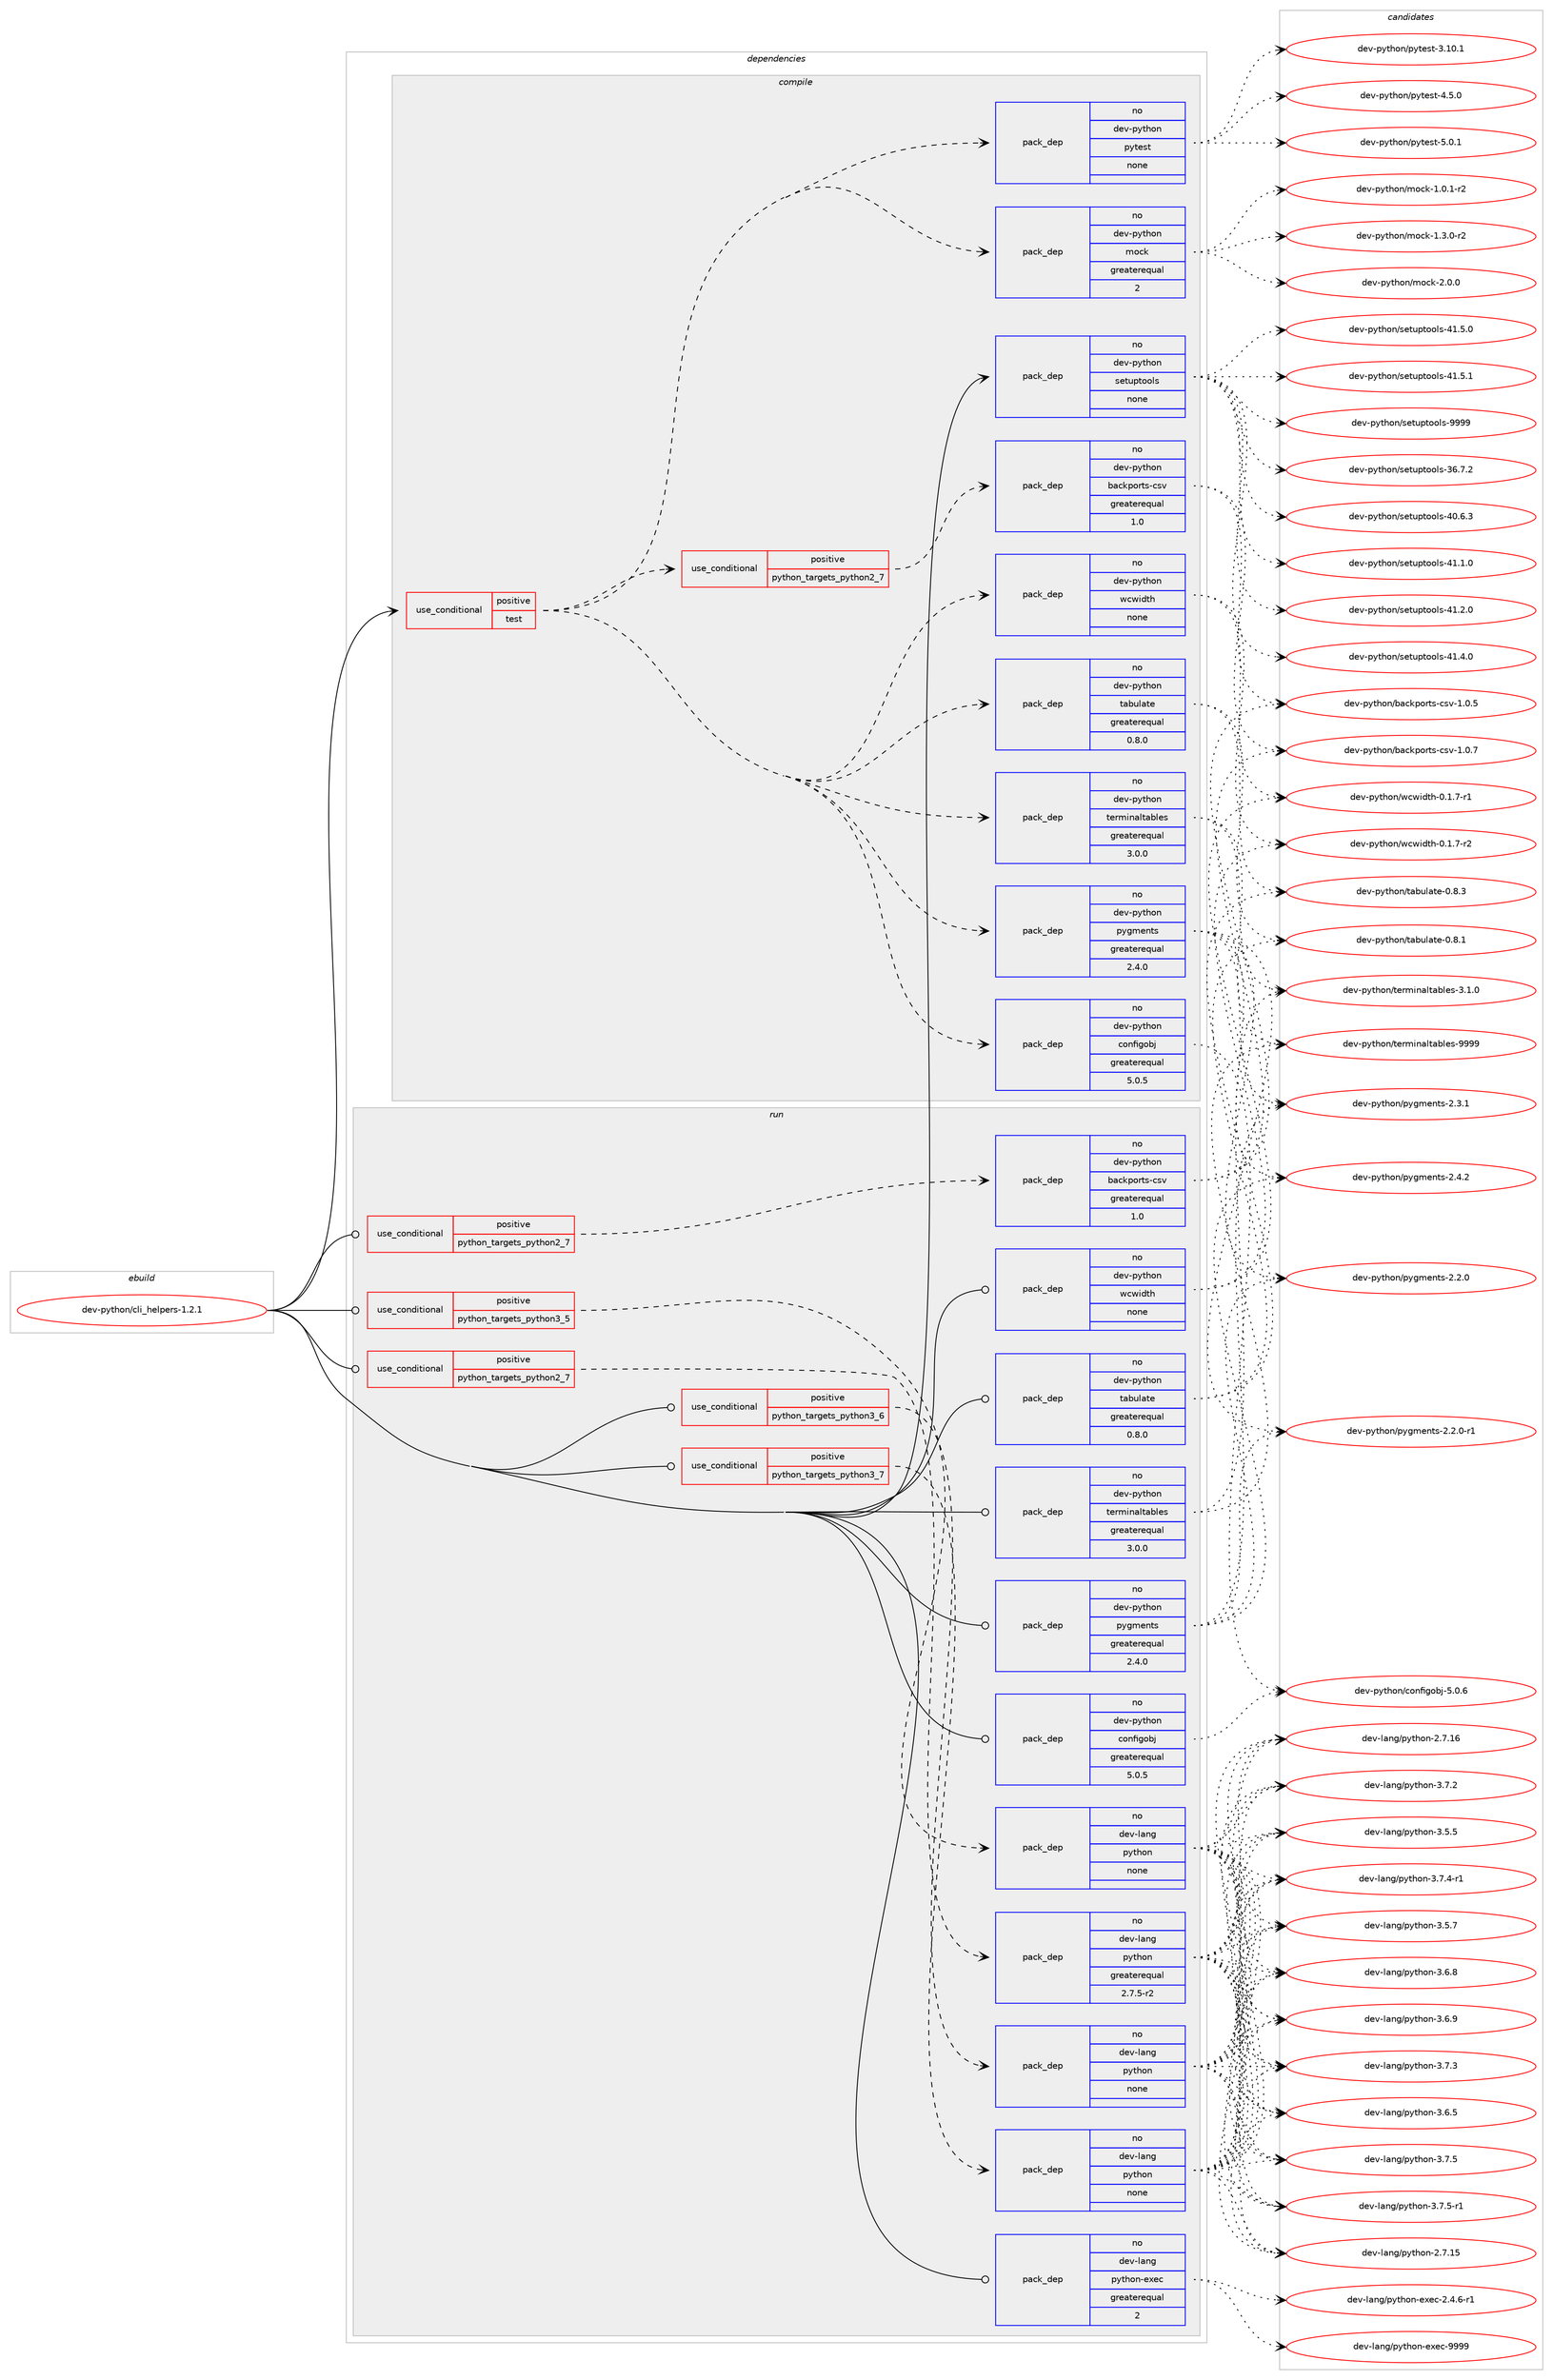 digraph prolog {

# *************
# Graph options
# *************

newrank=true;
concentrate=true;
compound=true;
graph [rankdir=LR,fontname=Helvetica,fontsize=10,ranksep=1.5];#, ranksep=2.5, nodesep=0.2];
edge  [arrowhead=vee];
node  [fontname=Helvetica,fontsize=10];

# **********
# The ebuild
# **********

subgraph cluster_leftcol {
color=gray;
rank=same;
label=<<i>ebuild</i>>;
id [label="dev-python/cli_helpers-1.2.1", color=red, width=4, href="../dev-python/cli_helpers-1.2.1.svg"];
}

# ****************
# The dependencies
# ****************

subgraph cluster_midcol {
color=gray;
label=<<i>dependencies</i>>;
subgraph cluster_compile {
fillcolor="#eeeeee";
style=filled;
label=<<i>compile</i>>;
subgraph cond137543 {
dependency598971 [label=<<TABLE BORDER="0" CELLBORDER="1" CELLSPACING="0" CELLPADDING="4"><TR><TD ROWSPAN="3" CELLPADDING="10">use_conditional</TD></TR><TR><TD>positive</TD></TR><TR><TD>test</TD></TR></TABLE>>, shape=none, color=red];
subgraph cond137544 {
dependency598972 [label=<<TABLE BORDER="0" CELLBORDER="1" CELLSPACING="0" CELLPADDING="4"><TR><TD ROWSPAN="3" CELLPADDING="10">use_conditional</TD></TR><TR><TD>positive</TD></TR><TR><TD>python_targets_python2_7</TD></TR></TABLE>>, shape=none, color=red];
subgraph pack449649 {
dependency598973 [label=<<TABLE BORDER="0" CELLBORDER="1" CELLSPACING="0" CELLPADDING="4" WIDTH="220"><TR><TD ROWSPAN="6" CELLPADDING="30">pack_dep</TD></TR><TR><TD WIDTH="110">no</TD></TR><TR><TD>dev-python</TD></TR><TR><TD>backports-csv</TD></TR><TR><TD>greaterequal</TD></TR><TR><TD>1.0</TD></TR></TABLE>>, shape=none, color=blue];
}
dependency598972:e -> dependency598973:w [weight=20,style="dashed",arrowhead="vee"];
}
dependency598971:e -> dependency598972:w [weight=20,style="dashed",arrowhead="vee"];
subgraph pack449650 {
dependency598974 [label=<<TABLE BORDER="0" CELLBORDER="1" CELLSPACING="0" CELLPADDING="4" WIDTH="220"><TR><TD ROWSPAN="6" CELLPADDING="30">pack_dep</TD></TR><TR><TD WIDTH="110">no</TD></TR><TR><TD>dev-python</TD></TR><TR><TD>configobj</TD></TR><TR><TD>greaterequal</TD></TR><TR><TD>5.0.5</TD></TR></TABLE>>, shape=none, color=blue];
}
dependency598971:e -> dependency598974:w [weight=20,style="dashed",arrowhead="vee"];
subgraph pack449651 {
dependency598975 [label=<<TABLE BORDER="0" CELLBORDER="1" CELLSPACING="0" CELLPADDING="4" WIDTH="220"><TR><TD ROWSPAN="6" CELLPADDING="30">pack_dep</TD></TR><TR><TD WIDTH="110">no</TD></TR><TR><TD>dev-python</TD></TR><TR><TD>pygments</TD></TR><TR><TD>greaterequal</TD></TR><TR><TD>2.4.0</TD></TR></TABLE>>, shape=none, color=blue];
}
dependency598971:e -> dependency598975:w [weight=20,style="dashed",arrowhead="vee"];
subgraph pack449652 {
dependency598976 [label=<<TABLE BORDER="0" CELLBORDER="1" CELLSPACING="0" CELLPADDING="4" WIDTH="220"><TR><TD ROWSPAN="6" CELLPADDING="30">pack_dep</TD></TR><TR><TD WIDTH="110">no</TD></TR><TR><TD>dev-python</TD></TR><TR><TD>tabulate</TD></TR><TR><TD>greaterequal</TD></TR><TR><TD>0.8.0</TD></TR></TABLE>>, shape=none, color=blue];
}
dependency598971:e -> dependency598976:w [weight=20,style="dashed",arrowhead="vee"];
subgraph pack449653 {
dependency598977 [label=<<TABLE BORDER="0" CELLBORDER="1" CELLSPACING="0" CELLPADDING="4" WIDTH="220"><TR><TD ROWSPAN="6" CELLPADDING="30">pack_dep</TD></TR><TR><TD WIDTH="110">no</TD></TR><TR><TD>dev-python</TD></TR><TR><TD>terminaltables</TD></TR><TR><TD>greaterequal</TD></TR><TR><TD>3.0.0</TD></TR></TABLE>>, shape=none, color=blue];
}
dependency598971:e -> dependency598977:w [weight=20,style="dashed",arrowhead="vee"];
subgraph pack449654 {
dependency598978 [label=<<TABLE BORDER="0" CELLBORDER="1" CELLSPACING="0" CELLPADDING="4" WIDTH="220"><TR><TD ROWSPAN="6" CELLPADDING="30">pack_dep</TD></TR><TR><TD WIDTH="110">no</TD></TR><TR><TD>dev-python</TD></TR><TR><TD>wcwidth</TD></TR><TR><TD>none</TD></TR><TR><TD></TD></TR></TABLE>>, shape=none, color=blue];
}
dependency598971:e -> dependency598978:w [weight=20,style="dashed",arrowhead="vee"];
subgraph pack449655 {
dependency598979 [label=<<TABLE BORDER="0" CELLBORDER="1" CELLSPACING="0" CELLPADDING="4" WIDTH="220"><TR><TD ROWSPAN="6" CELLPADDING="30">pack_dep</TD></TR><TR><TD WIDTH="110">no</TD></TR><TR><TD>dev-python</TD></TR><TR><TD>mock</TD></TR><TR><TD>greaterequal</TD></TR><TR><TD>2</TD></TR></TABLE>>, shape=none, color=blue];
}
dependency598971:e -> dependency598979:w [weight=20,style="dashed",arrowhead="vee"];
subgraph pack449656 {
dependency598980 [label=<<TABLE BORDER="0" CELLBORDER="1" CELLSPACING="0" CELLPADDING="4" WIDTH="220"><TR><TD ROWSPAN="6" CELLPADDING="30">pack_dep</TD></TR><TR><TD WIDTH="110">no</TD></TR><TR><TD>dev-python</TD></TR><TR><TD>pytest</TD></TR><TR><TD>none</TD></TR><TR><TD></TD></TR></TABLE>>, shape=none, color=blue];
}
dependency598971:e -> dependency598980:w [weight=20,style="dashed",arrowhead="vee"];
}
id:e -> dependency598971:w [weight=20,style="solid",arrowhead="vee"];
subgraph pack449657 {
dependency598981 [label=<<TABLE BORDER="0" CELLBORDER="1" CELLSPACING="0" CELLPADDING="4" WIDTH="220"><TR><TD ROWSPAN="6" CELLPADDING="30">pack_dep</TD></TR><TR><TD WIDTH="110">no</TD></TR><TR><TD>dev-python</TD></TR><TR><TD>setuptools</TD></TR><TR><TD>none</TD></TR><TR><TD></TD></TR></TABLE>>, shape=none, color=blue];
}
id:e -> dependency598981:w [weight=20,style="solid",arrowhead="vee"];
}
subgraph cluster_compileandrun {
fillcolor="#eeeeee";
style=filled;
label=<<i>compile and run</i>>;
}
subgraph cluster_run {
fillcolor="#eeeeee";
style=filled;
label=<<i>run</i>>;
subgraph cond137545 {
dependency598982 [label=<<TABLE BORDER="0" CELLBORDER="1" CELLSPACING="0" CELLPADDING="4"><TR><TD ROWSPAN="3" CELLPADDING="10">use_conditional</TD></TR><TR><TD>positive</TD></TR><TR><TD>python_targets_python2_7</TD></TR></TABLE>>, shape=none, color=red];
subgraph pack449658 {
dependency598983 [label=<<TABLE BORDER="0" CELLBORDER="1" CELLSPACING="0" CELLPADDING="4" WIDTH="220"><TR><TD ROWSPAN="6" CELLPADDING="30">pack_dep</TD></TR><TR><TD WIDTH="110">no</TD></TR><TR><TD>dev-lang</TD></TR><TR><TD>python</TD></TR><TR><TD>greaterequal</TD></TR><TR><TD>2.7.5-r2</TD></TR></TABLE>>, shape=none, color=blue];
}
dependency598982:e -> dependency598983:w [weight=20,style="dashed",arrowhead="vee"];
}
id:e -> dependency598982:w [weight=20,style="solid",arrowhead="odot"];
subgraph cond137546 {
dependency598984 [label=<<TABLE BORDER="0" CELLBORDER="1" CELLSPACING="0" CELLPADDING="4"><TR><TD ROWSPAN="3" CELLPADDING="10">use_conditional</TD></TR><TR><TD>positive</TD></TR><TR><TD>python_targets_python2_7</TD></TR></TABLE>>, shape=none, color=red];
subgraph pack449659 {
dependency598985 [label=<<TABLE BORDER="0" CELLBORDER="1" CELLSPACING="0" CELLPADDING="4" WIDTH="220"><TR><TD ROWSPAN="6" CELLPADDING="30">pack_dep</TD></TR><TR><TD WIDTH="110">no</TD></TR><TR><TD>dev-python</TD></TR><TR><TD>backports-csv</TD></TR><TR><TD>greaterequal</TD></TR><TR><TD>1.0</TD></TR></TABLE>>, shape=none, color=blue];
}
dependency598984:e -> dependency598985:w [weight=20,style="dashed",arrowhead="vee"];
}
id:e -> dependency598984:w [weight=20,style="solid",arrowhead="odot"];
subgraph cond137547 {
dependency598986 [label=<<TABLE BORDER="0" CELLBORDER="1" CELLSPACING="0" CELLPADDING="4"><TR><TD ROWSPAN="3" CELLPADDING="10">use_conditional</TD></TR><TR><TD>positive</TD></TR><TR><TD>python_targets_python3_5</TD></TR></TABLE>>, shape=none, color=red];
subgraph pack449660 {
dependency598987 [label=<<TABLE BORDER="0" CELLBORDER="1" CELLSPACING="0" CELLPADDING="4" WIDTH="220"><TR><TD ROWSPAN="6" CELLPADDING="30">pack_dep</TD></TR><TR><TD WIDTH="110">no</TD></TR><TR><TD>dev-lang</TD></TR><TR><TD>python</TD></TR><TR><TD>none</TD></TR><TR><TD></TD></TR></TABLE>>, shape=none, color=blue];
}
dependency598986:e -> dependency598987:w [weight=20,style="dashed",arrowhead="vee"];
}
id:e -> dependency598986:w [weight=20,style="solid",arrowhead="odot"];
subgraph cond137548 {
dependency598988 [label=<<TABLE BORDER="0" CELLBORDER="1" CELLSPACING="0" CELLPADDING="4"><TR><TD ROWSPAN="3" CELLPADDING="10">use_conditional</TD></TR><TR><TD>positive</TD></TR><TR><TD>python_targets_python3_6</TD></TR></TABLE>>, shape=none, color=red];
subgraph pack449661 {
dependency598989 [label=<<TABLE BORDER="0" CELLBORDER="1" CELLSPACING="0" CELLPADDING="4" WIDTH="220"><TR><TD ROWSPAN="6" CELLPADDING="30">pack_dep</TD></TR><TR><TD WIDTH="110">no</TD></TR><TR><TD>dev-lang</TD></TR><TR><TD>python</TD></TR><TR><TD>none</TD></TR><TR><TD></TD></TR></TABLE>>, shape=none, color=blue];
}
dependency598988:e -> dependency598989:w [weight=20,style="dashed",arrowhead="vee"];
}
id:e -> dependency598988:w [weight=20,style="solid",arrowhead="odot"];
subgraph cond137549 {
dependency598990 [label=<<TABLE BORDER="0" CELLBORDER="1" CELLSPACING="0" CELLPADDING="4"><TR><TD ROWSPAN="3" CELLPADDING="10">use_conditional</TD></TR><TR><TD>positive</TD></TR><TR><TD>python_targets_python3_7</TD></TR></TABLE>>, shape=none, color=red];
subgraph pack449662 {
dependency598991 [label=<<TABLE BORDER="0" CELLBORDER="1" CELLSPACING="0" CELLPADDING="4" WIDTH="220"><TR><TD ROWSPAN="6" CELLPADDING="30">pack_dep</TD></TR><TR><TD WIDTH="110">no</TD></TR><TR><TD>dev-lang</TD></TR><TR><TD>python</TD></TR><TR><TD>none</TD></TR><TR><TD></TD></TR></TABLE>>, shape=none, color=blue];
}
dependency598990:e -> dependency598991:w [weight=20,style="dashed",arrowhead="vee"];
}
id:e -> dependency598990:w [weight=20,style="solid",arrowhead="odot"];
subgraph pack449663 {
dependency598992 [label=<<TABLE BORDER="0" CELLBORDER="1" CELLSPACING="0" CELLPADDING="4" WIDTH="220"><TR><TD ROWSPAN="6" CELLPADDING="30">pack_dep</TD></TR><TR><TD WIDTH="110">no</TD></TR><TR><TD>dev-lang</TD></TR><TR><TD>python-exec</TD></TR><TR><TD>greaterequal</TD></TR><TR><TD>2</TD></TR></TABLE>>, shape=none, color=blue];
}
id:e -> dependency598992:w [weight=20,style="solid",arrowhead="odot"];
subgraph pack449664 {
dependency598993 [label=<<TABLE BORDER="0" CELLBORDER="1" CELLSPACING="0" CELLPADDING="4" WIDTH="220"><TR><TD ROWSPAN="6" CELLPADDING="30">pack_dep</TD></TR><TR><TD WIDTH="110">no</TD></TR><TR><TD>dev-python</TD></TR><TR><TD>configobj</TD></TR><TR><TD>greaterequal</TD></TR><TR><TD>5.0.5</TD></TR></TABLE>>, shape=none, color=blue];
}
id:e -> dependency598993:w [weight=20,style="solid",arrowhead="odot"];
subgraph pack449665 {
dependency598994 [label=<<TABLE BORDER="0" CELLBORDER="1" CELLSPACING="0" CELLPADDING="4" WIDTH="220"><TR><TD ROWSPAN="6" CELLPADDING="30">pack_dep</TD></TR><TR><TD WIDTH="110">no</TD></TR><TR><TD>dev-python</TD></TR><TR><TD>pygments</TD></TR><TR><TD>greaterequal</TD></TR><TR><TD>2.4.0</TD></TR></TABLE>>, shape=none, color=blue];
}
id:e -> dependency598994:w [weight=20,style="solid",arrowhead="odot"];
subgraph pack449666 {
dependency598995 [label=<<TABLE BORDER="0" CELLBORDER="1" CELLSPACING="0" CELLPADDING="4" WIDTH="220"><TR><TD ROWSPAN="6" CELLPADDING="30">pack_dep</TD></TR><TR><TD WIDTH="110">no</TD></TR><TR><TD>dev-python</TD></TR><TR><TD>tabulate</TD></TR><TR><TD>greaterequal</TD></TR><TR><TD>0.8.0</TD></TR></TABLE>>, shape=none, color=blue];
}
id:e -> dependency598995:w [weight=20,style="solid",arrowhead="odot"];
subgraph pack449667 {
dependency598996 [label=<<TABLE BORDER="0" CELLBORDER="1" CELLSPACING="0" CELLPADDING="4" WIDTH="220"><TR><TD ROWSPAN="6" CELLPADDING="30">pack_dep</TD></TR><TR><TD WIDTH="110">no</TD></TR><TR><TD>dev-python</TD></TR><TR><TD>terminaltables</TD></TR><TR><TD>greaterequal</TD></TR><TR><TD>3.0.0</TD></TR></TABLE>>, shape=none, color=blue];
}
id:e -> dependency598996:w [weight=20,style="solid",arrowhead="odot"];
subgraph pack449668 {
dependency598997 [label=<<TABLE BORDER="0" CELLBORDER="1" CELLSPACING="0" CELLPADDING="4" WIDTH="220"><TR><TD ROWSPAN="6" CELLPADDING="30">pack_dep</TD></TR><TR><TD WIDTH="110">no</TD></TR><TR><TD>dev-python</TD></TR><TR><TD>wcwidth</TD></TR><TR><TD>none</TD></TR><TR><TD></TD></TR></TABLE>>, shape=none, color=blue];
}
id:e -> dependency598997:w [weight=20,style="solid",arrowhead="odot"];
}
}

# **************
# The candidates
# **************

subgraph cluster_choices {
rank=same;
color=gray;
label=<<i>candidates</i>>;

subgraph choice449649 {
color=black;
nodesep=1;
choice10010111845112121116104111110479897991071121111141161154599115118454946484653 [label="dev-python/backports-csv-1.0.5", color=red, width=4,href="../dev-python/backports-csv-1.0.5.svg"];
choice10010111845112121116104111110479897991071121111141161154599115118454946484655 [label="dev-python/backports-csv-1.0.7", color=red, width=4,href="../dev-python/backports-csv-1.0.7.svg"];
dependency598973:e -> choice10010111845112121116104111110479897991071121111141161154599115118454946484653:w [style=dotted,weight="100"];
dependency598973:e -> choice10010111845112121116104111110479897991071121111141161154599115118454946484655:w [style=dotted,weight="100"];
}
subgraph choice449650 {
color=black;
nodesep=1;
choice10010111845112121116104111110479911111010210510311198106455346484654 [label="dev-python/configobj-5.0.6", color=red, width=4,href="../dev-python/configobj-5.0.6.svg"];
dependency598974:e -> choice10010111845112121116104111110479911111010210510311198106455346484654:w [style=dotted,weight="100"];
}
subgraph choice449651 {
color=black;
nodesep=1;
choice1001011184511212111610411111047112121103109101110116115455046504648 [label="dev-python/pygments-2.2.0", color=red, width=4,href="../dev-python/pygments-2.2.0.svg"];
choice10010111845112121116104111110471121211031091011101161154550465046484511449 [label="dev-python/pygments-2.2.0-r1", color=red, width=4,href="../dev-python/pygments-2.2.0-r1.svg"];
choice1001011184511212111610411111047112121103109101110116115455046514649 [label="dev-python/pygments-2.3.1", color=red, width=4,href="../dev-python/pygments-2.3.1.svg"];
choice1001011184511212111610411111047112121103109101110116115455046524650 [label="dev-python/pygments-2.4.2", color=red, width=4,href="../dev-python/pygments-2.4.2.svg"];
dependency598975:e -> choice1001011184511212111610411111047112121103109101110116115455046504648:w [style=dotted,weight="100"];
dependency598975:e -> choice10010111845112121116104111110471121211031091011101161154550465046484511449:w [style=dotted,weight="100"];
dependency598975:e -> choice1001011184511212111610411111047112121103109101110116115455046514649:w [style=dotted,weight="100"];
dependency598975:e -> choice1001011184511212111610411111047112121103109101110116115455046524650:w [style=dotted,weight="100"];
}
subgraph choice449652 {
color=black;
nodesep=1;
choice1001011184511212111610411111047116979811710897116101454846564649 [label="dev-python/tabulate-0.8.1", color=red, width=4,href="../dev-python/tabulate-0.8.1.svg"];
choice1001011184511212111610411111047116979811710897116101454846564651 [label="dev-python/tabulate-0.8.3", color=red, width=4,href="../dev-python/tabulate-0.8.3.svg"];
dependency598976:e -> choice1001011184511212111610411111047116979811710897116101454846564649:w [style=dotted,weight="100"];
dependency598976:e -> choice1001011184511212111610411111047116979811710897116101454846564651:w [style=dotted,weight="100"];
}
subgraph choice449653 {
color=black;
nodesep=1;
choice1001011184511212111610411111047116101114109105110971081169798108101115455146494648 [label="dev-python/terminaltables-3.1.0", color=red, width=4,href="../dev-python/terminaltables-3.1.0.svg"];
choice10010111845112121116104111110471161011141091051109710811697981081011154557575757 [label="dev-python/terminaltables-9999", color=red, width=4,href="../dev-python/terminaltables-9999.svg"];
dependency598977:e -> choice1001011184511212111610411111047116101114109105110971081169798108101115455146494648:w [style=dotted,weight="100"];
dependency598977:e -> choice10010111845112121116104111110471161011141091051109710811697981081011154557575757:w [style=dotted,weight="100"];
}
subgraph choice449654 {
color=black;
nodesep=1;
choice1001011184511212111610411111047119991191051001161044548464946554511449 [label="dev-python/wcwidth-0.1.7-r1", color=red, width=4,href="../dev-python/wcwidth-0.1.7-r1.svg"];
choice1001011184511212111610411111047119991191051001161044548464946554511450 [label="dev-python/wcwidth-0.1.7-r2", color=red, width=4,href="../dev-python/wcwidth-0.1.7-r2.svg"];
dependency598978:e -> choice1001011184511212111610411111047119991191051001161044548464946554511449:w [style=dotted,weight="100"];
dependency598978:e -> choice1001011184511212111610411111047119991191051001161044548464946554511450:w [style=dotted,weight="100"];
}
subgraph choice449655 {
color=black;
nodesep=1;
choice1001011184511212111610411111047109111991074549464846494511450 [label="dev-python/mock-1.0.1-r2", color=red, width=4,href="../dev-python/mock-1.0.1-r2.svg"];
choice1001011184511212111610411111047109111991074549465146484511450 [label="dev-python/mock-1.3.0-r2", color=red, width=4,href="../dev-python/mock-1.3.0-r2.svg"];
choice100101118451121211161041111104710911199107455046484648 [label="dev-python/mock-2.0.0", color=red, width=4,href="../dev-python/mock-2.0.0.svg"];
dependency598979:e -> choice1001011184511212111610411111047109111991074549464846494511450:w [style=dotted,weight="100"];
dependency598979:e -> choice1001011184511212111610411111047109111991074549465146484511450:w [style=dotted,weight="100"];
dependency598979:e -> choice100101118451121211161041111104710911199107455046484648:w [style=dotted,weight="100"];
}
subgraph choice449656 {
color=black;
nodesep=1;
choice100101118451121211161041111104711212111610111511645514649484649 [label="dev-python/pytest-3.10.1", color=red, width=4,href="../dev-python/pytest-3.10.1.svg"];
choice1001011184511212111610411111047112121116101115116455246534648 [label="dev-python/pytest-4.5.0", color=red, width=4,href="../dev-python/pytest-4.5.0.svg"];
choice1001011184511212111610411111047112121116101115116455346484649 [label="dev-python/pytest-5.0.1", color=red, width=4,href="../dev-python/pytest-5.0.1.svg"];
dependency598980:e -> choice100101118451121211161041111104711212111610111511645514649484649:w [style=dotted,weight="100"];
dependency598980:e -> choice1001011184511212111610411111047112121116101115116455246534648:w [style=dotted,weight="100"];
dependency598980:e -> choice1001011184511212111610411111047112121116101115116455346484649:w [style=dotted,weight="100"];
}
subgraph choice449657 {
color=black;
nodesep=1;
choice100101118451121211161041111104711510111611711211611111110811545515446554650 [label="dev-python/setuptools-36.7.2", color=red, width=4,href="../dev-python/setuptools-36.7.2.svg"];
choice100101118451121211161041111104711510111611711211611111110811545524846544651 [label="dev-python/setuptools-40.6.3", color=red, width=4,href="../dev-python/setuptools-40.6.3.svg"];
choice100101118451121211161041111104711510111611711211611111110811545524946494648 [label="dev-python/setuptools-41.1.0", color=red, width=4,href="../dev-python/setuptools-41.1.0.svg"];
choice100101118451121211161041111104711510111611711211611111110811545524946504648 [label="dev-python/setuptools-41.2.0", color=red, width=4,href="../dev-python/setuptools-41.2.0.svg"];
choice100101118451121211161041111104711510111611711211611111110811545524946524648 [label="dev-python/setuptools-41.4.0", color=red, width=4,href="../dev-python/setuptools-41.4.0.svg"];
choice100101118451121211161041111104711510111611711211611111110811545524946534648 [label="dev-python/setuptools-41.5.0", color=red, width=4,href="../dev-python/setuptools-41.5.0.svg"];
choice100101118451121211161041111104711510111611711211611111110811545524946534649 [label="dev-python/setuptools-41.5.1", color=red, width=4,href="../dev-python/setuptools-41.5.1.svg"];
choice10010111845112121116104111110471151011161171121161111111081154557575757 [label="dev-python/setuptools-9999", color=red, width=4,href="../dev-python/setuptools-9999.svg"];
dependency598981:e -> choice100101118451121211161041111104711510111611711211611111110811545515446554650:w [style=dotted,weight="100"];
dependency598981:e -> choice100101118451121211161041111104711510111611711211611111110811545524846544651:w [style=dotted,weight="100"];
dependency598981:e -> choice100101118451121211161041111104711510111611711211611111110811545524946494648:w [style=dotted,weight="100"];
dependency598981:e -> choice100101118451121211161041111104711510111611711211611111110811545524946504648:w [style=dotted,weight="100"];
dependency598981:e -> choice100101118451121211161041111104711510111611711211611111110811545524946524648:w [style=dotted,weight="100"];
dependency598981:e -> choice100101118451121211161041111104711510111611711211611111110811545524946534648:w [style=dotted,weight="100"];
dependency598981:e -> choice100101118451121211161041111104711510111611711211611111110811545524946534649:w [style=dotted,weight="100"];
dependency598981:e -> choice10010111845112121116104111110471151011161171121161111111081154557575757:w [style=dotted,weight="100"];
}
subgraph choice449658 {
color=black;
nodesep=1;
choice10010111845108971101034711212111610411111045504655464953 [label="dev-lang/python-2.7.15", color=red, width=4,href="../dev-lang/python-2.7.15.svg"];
choice10010111845108971101034711212111610411111045504655464954 [label="dev-lang/python-2.7.16", color=red, width=4,href="../dev-lang/python-2.7.16.svg"];
choice100101118451089711010347112121116104111110455146534653 [label="dev-lang/python-3.5.5", color=red, width=4,href="../dev-lang/python-3.5.5.svg"];
choice100101118451089711010347112121116104111110455146534655 [label="dev-lang/python-3.5.7", color=red, width=4,href="../dev-lang/python-3.5.7.svg"];
choice100101118451089711010347112121116104111110455146544653 [label="dev-lang/python-3.6.5", color=red, width=4,href="../dev-lang/python-3.6.5.svg"];
choice100101118451089711010347112121116104111110455146544656 [label="dev-lang/python-3.6.8", color=red, width=4,href="../dev-lang/python-3.6.8.svg"];
choice100101118451089711010347112121116104111110455146544657 [label="dev-lang/python-3.6.9", color=red, width=4,href="../dev-lang/python-3.6.9.svg"];
choice100101118451089711010347112121116104111110455146554650 [label="dev-lang/python-3.7.2", color=red, width=4,href="../dev-lang/python-3.7.2.svg"];
choice100101118451089711010347112121116104111110455146554651 [label="dev-lang/python-3.7.3", color=red, width=4,href="../dev-lang/python-3.7.3.svg"];
choice1001011184510897110103471121211161041111104551465546524511449 [label="dev-lang/python-3.7.4-r1", color=red, width=4,href="../dev-lang/python-3.7.4-r1.svg"];
choice100101118451089711010347112121116104111110455146554653 [label="dev-lang/python-3.7.5", color=red, width=4,href="../dev-lang/python-3.7.5.svg"];
choice1001011184510897110103471121211161041111104551465546534511449 [label="dev-lang/python-3.7.5-r1", color=red, width=4,href="../dev-lang/python-3.7.5-r1.svg"];
dependency598983:e -> choice10010111845108971101034711212111610411111045504655464953:w [style=dotted,weight="100"];
dependency598983:e -> choice10010111845108971101034711212111610411111045504655464954:w [style=dotted,weight="100"];
dependency598983:e -> choice100101118451089711010347112121116104111110455146534653:w [style=dotted,weight="100"];
dependency598983:e -> choice100101118451089711010347112121116104111110455146534655:w [style=dotted,weight="100"];
dependency598983:e -> choice100101118451089711010347112121116104111110455146544653:w [style=dotted,weight="100"];
dependency598983:e -> choice100101118451089711010347112121116104111110455146544656:w [style=dotted,weight="100"];
dependency598983:e -> choice100101118451089711010347112121116104111110455146544657:w [style=dotted,weight="100"];
dependency598983:e -> choice100101118451089711010347112121116104111110455146554650:w [style=dotted,weight="100"];
dependency598983:e -> choice100101118451089711010347112121116104111110455146554651:w [style=dotted,weight="100"];
dependency598983:e -> choice1001011184510897110103471121211161041111104551465546524511449:w [style=dotted,weight="100"];
dependency598983:e -> choice100101118451089711010347112121116104111110455146554653:w [style=dotted,weight="100"];
dependency598983:e -> choice1001011184510897110103471121211161041111104551465546534511449:w [style=dotted,weight="100"];
}
subgraph choice449659 {
color=black;
nodesep=1;
choice10010111845112121116104111110479897991071121111141161154599115118454946484653 [label="dev-python/backports-csv-1.0.5", color=red, width=4,href="../dev-python/backports-csv-1.0.5.svg"];
choice10010111845112121116104111110479897991071121111141161154599115118454946484655 [label="dev-python/backports-csv-1.0.7", color=red, width=4,href="../dev-python/backports-csv-1.0.7.svg"];
dependency598985:e -> choice10010111845112121116104111110479897991071121111141161154599115118454946484653:w [style=dotted,weight="100"];
dependency598985:e -> choice10010111845112121116104111110479897991071121111141161154599115118454946484655:w [style=dotted,weight="100"];
}
subgraph choice449660 {
color=black;
nodesep=1;
choice10010111845108971101034711212111610411111045504655464953 [label="dev-lang/python-2.7.15", color=red, width=4,href="../dev-lang/python-2.7.15.svg"];
choice10010111845108971101034711212111610411111045504655464954 [label="dev-lang/python-2.7.16", color=red, width=4,href="../dev-lang/python-2.7.16.svg"];
choice100101118451089711010347112121116104111110455146534653 [label="dev-lang/python-3.5.5", color=red, width=4,href="../dev-lang/python-3.5.5.svg"];
choice100101118451089711010347112121116104111110455146534655 [label="dev-lang/python-3.5.7", color=red, width=4,href="../dev-lang/python-3.5.7.svg"];
choice100101118451089711010347112121116104111110455146544653 [label="dev-lang/python-3.6.5", color=red, width=4,href="../dev-lang/python-3.6.5.svg"];
choice100101118451089711010347112121116104111110455146544656 [label="dev-lang/python-3.6.8", color=red, width=4,href="../dev-lang/python-3.6.8.svg"];
choice100101118451089711010347112121116104111110455146544657 [label="dev-lang/python-3.6.9", color=red, width=4,href="../dev-lang/python-3.6.9.svg"];
choice100101118451089711010347112121116104111110455146554650 [label="dev-lang/python-3.7.2", color=red, width=4,href="../dev-lang/python-3.7.2.svg"];
choice100101118451089711010347112121116104111110455146554651 [label="dev-lang/python-3.7.3", color=red, width=4,href="../dev-lang/python-3.7.3.svg"];
choice1001011184510897110103471121211161041111104551465546524511449 [label="dev-lang/python-3.7.4-r1", color=red, width=4,href="../dev-lang/python-3.7.4-r1.svg"];
choice100101118451089711010347112121116104111110455146554653 [label="dev-lang/python-3.7.5", color=red, width=4,href="../dev-lang/python-3.7.5.svg"];
choice1001011184510897110103471121211161041111104551465546534511449 [label="dev-lang/python-3.7.5-r1", color=red, width=4,href="../dev-lang/python-3.7.5-r1.svg"];
dependency598987:e -> choice10010111845108971101034711212111610411111045504655464953:w [style=dotted,weight="100"];
dependency598987:e -> choice10010111845108971101034711212111610411111045504655464954:w [style=dotted,weight="100"];
dependency598987:e -> choice100101118451089711010347112121116104111110455146534653:w [style=dotted,weight="100"];
dependency598987:e -> choice100101118451089711010347112121116104111110455146534655:w [style=dotted,weight="100"];
dependency598987:e -> choice100101118451089711010347112121116104111110455146544653:w [style=dotted,weight="100"];
dependency598987:e -> choice100101118451089711010347112121116104111110455146544656:w [style=dotted,weight="100"];
dependency598987:e -> choice100101118451089711010347112121116104111110455146544657:w [style=dotted,weight="100"];
dependency598987:e -> choice100101118451089711010347112121116104111110455146554650:w [style=dotted,weight="100"];
dependency598987:e -> choice100101118451089711010347112121116104111110455146554651:w [style=dotted,weight="100"];
dependency598987:e -> choice1001011184510897110103471121211161041111104551465546524511449:w [style=dotted,weight="100"];
dependency598987:e -> choice100101118451089711010347112121116104111110455146554653:w [style=dotted,weight="100"];
dependency598987:e -> choice1001011184510897110103471121211161041111104551465546534511449:w [style=dotted,weight="100"];
}
subgraph choice449661 {
color=black;
nodesep=1;
choice10010111845108971101034711212111610411111045504655464953 [label="dev-lang/python-2.7.15", color=red, width=4,href="../dev-lang/python-2.7.15.svg"];
choice10010111845108971101034711212111610411111045504655464954 [label="dev-lang/python-2.7.16", color=red, width=4,href="../dev-lang/python-2.7.16.svg"];
choice100101118451089711010347112121116104111110455146534653 [label="dev-lang/python-3.5.5", color=red, width=4,href="../dev-lang/python-3.5.5.svg"];
choice100101118451089711010347112121116104111110455146534655 [label="dev-lang/python-3.5.7", color=red, width=4,href="../dev-lang/python-3.5.7.svg"];
choice100101118451089711010347112121116104111110455146544653 [label="dev-lang/python-3.6.5", color=red, width=4,href="../dev-lang/python-3.6.5.svg"];
choice100101118451089711010347112121116104111110455146544656 [label="dev-lang/python-3.6.8", color=red, width=4,href="../dev-lang/python-3.6.8.svg"];
choice100101118451089711010347112121116104111110455146544657 [label="dev-lang/python-3.6.9", color=red, width=4,href="../dev-lang/python-3.6.9.svg"];
choice100101118451089711010347112121116104111110455146554650 [label="dev-lang/python-3.7.2", color=red, width=4,href="../dev-lang/python-3.7.2.svg"];
choice100101118451089711010347112121116104111110455146554651 [label="dev-lang/python-3.7.3", color=red, width=4,href="../dev-lang/python-3.7.3.svg"];
choice1001011184510897110103471121211161041111104551465546524511449 [label="dev-lang/python-3.7.4-r1", color=red, width=4,href="../dev-lang/python-3.7.4-r1.svg"];
choice100101118451089711010347112121116104111110455146554653 [label="dev-lang/python-3.7.5", color=red, width=4,href="../dev-lang/python-3.7.5.svg"];
choice1001011184510897110103471121211161041111104551465546534511449 [label="dev-lang/python-3.7.5-r1", color=red, width=4,href="../dev-lang/python-3.7.5-r1.svg"];
dependency598989:e -> choice10010111845108971101034711212111610411111045504655464953:w [style=dotted,weight="100"];
dependency598989:e -> choice10010111845108971101034711212111610411111045504655464954:w [style=dotted,weight="100"];
dependency598989:e -> choice100101118451089711010347112121116104111110455146534653:w [style=dotted,weight="100"];
dependency598989:e -> choice100101118451089711010347112121116104111110455146534655:w [style=dotted,weight="100"];
dependency598989:e -> choice100101118451089711010347112121116104111110455146544653:w [style=dotted,weight="100"];
dependency598989:e -> choice100101118451089711010347112121116104111110455146544656:w [style=dotted,weight="100"];
dependency598989:e -> choice100101118451089711010347112121116104111110455146544657:w [style=dotted,weight="100"];
dependency598989:e -> choice100101118451089711010347112121116104111110455146554650:w [style=dotted,weight="100"];
dependency598989:e -> choice100101118451089711010347112121116104111110455146554651:w [style=dotted,weight="100"];
dependency598989:e -> choice1001011184510897110103471121211161041111104551465546524511449:w [style=dotted,weight="100"];
dependency598989:e -> choice100101118451089711010347112121116104111110455146554653:w [style=dotted,weight="100"];
dependency598989:e -> choice1001011184510897110103471121211161041111104551465546534511449:w [style=dotted,weight="100"];
}
subgraph choice449662 {
color=black;
nodesep=1;
choice10010111845108971101034711212111610411111045504655464953 [label="dev-lang/python-2.7.15", color=red, width=4,href="../dev-lang/python-2.7.15.svg"];
choice10010111845108971101034711212111610411111045504655464954 [label="dev-lang/python-2.7.16", color=red, width=4,href="../dev-lang/python-2.7.16.svg"];
choice100101118451089711010347112121116104111110455146534653 [label="dev-lang/python-3.5.5", color=red, width=4,href="../dev-lang/python-3.5.5.svg"];
choice100101118451089711010347112121116104111110455146534655 [label="dev-lang/python-3.5.7", color=red, width=4,href="../dev-lang/python-3.5.7.svg"];
choice100101118451089711010347112121116104111110455146544653 [label="dev-lang/python-3.6.5", color=red, width=4,href="../dev-lang/python-3.6.5.svg"];
choice100101118451089711010347112121116104111110455146544656 [label="dev-lang/python-3.6.8", color=red, width=4,href="../dev-lang/python-3.6.8.svg"];
choice100101118451089711010347112121116104111110455146544657 [label="dev-lang/python-3.6.9", color=red, width=4,href="../dev-lang/python-3.6.9.svg"];
choice100101118451089711010347112121116104111110455146554650 [label="dev-lang/python-3.7.2", color=red, width=4,href="../dev-lang/python-3.7.2.svg"];
choice100101118451089711010347112121116104111110455146554651 [label="dev-lang/python-3.7.3", color=red, width=4,href="../dev-lang/python-3.7.3.svg"];
choice1001011184510897110103471121211161041111104551465546524511449 [label="dev-lang/python-3.7.4-r1", color=red, width=4,href="../dev-lang/python-3.7.4-r1.svg"];
choice100101118451089711010347112121116104111110455146554653 [label="dev-lang/python-3.7.5", color=red, width=4,href="../dev-lang/python-3.7.5.svg"];
choice1001011184510897110103471121211161041111104551465546534511449 [label="dev-lang/python-3.7.5-r1", color=red, width=4,href="../dev-lang/python-3.7.5-r1.svg"];
dependency598991:e -> choice10010111845108971101034711212111610411111045504655464953:w [style=dotted,weight="100"];
dependency598991:e -> choice10010111845108971101034711212111610411111045504655464954:w [style=dotted,weight="100"];
dependency598991:e -> choice100101118451089711010347112121116104111110455146534653:w [style=dotted,weight="100"];
dependency598991:e -> choice100101118451089711010347112121116104111110455146534655:w [style=dotted,weight="100"];
dependency598991:e -> choice100101118451089711010347112121116104111110455146544653:w [style=dotted,weight="100"];
dependency598991:e -> choice100101118451089711010347112121116104111110455146544656:w [style=dotted,weight="100"];
dependency598991:e -> choice100101118451089711010347112121116104111110455146544657:w [style=dotted,weight="100"];
dependency598991:e -> choice100101118451089711010347112121116104111110455146554650:w [style=dotted,weight="100"];
dependency598991:e -> choice100101118451089711010347112121116104111110455146554651:w [style=dotted,weight="100"];
dependency598991:e -> choice1001011184510897110103471121211161041111104551465546524511449:w [style=dotted,weight="100"];
dependency598991:e -> choice100101118451089711010347112121116104111110455146554653:w [style=dotted,weight="100"];
dependency598991:e -> choice1001011184510897110103471121211161041111104551465546534511449:w [style=dotted,weight="100"];
}
subgraph choice449663 {
color=black;
nodesep=1;
choice10010111845108971101034711212111610411111045101120101994550465246544511449 [label="dev-lang/python-exec-2.4.6-r1", color=red, width=4,href="../dev-lang/python-exec-2.4.6-r1.svg"];
choice10010111845108971101034711212111610411111045101120101994557575757 [label="dev-lang/python-exec-9999", color=red, width=4,href="../dev-lang/python-exec-9999.svg"];
dependency598992:e -> choice10010111845108971101034711212111610411111045101120101994550465246544511449:w [style=dotted,weight="100"];
dependency598992:e -> choice10010111845108971101034711212111610411111045101120101994557575757:w [style=dotted,weight="100"];
}
subgraph choice449664 {
color=black;
nodesep=1;
choice10010111845112121116104111110479911111010210510311198106455346484654 [label="dev-python/configobj-5.0.6", color=red, width=4,href="../dev-python/configobj-5.0.6.svg"];
dependency598993:e -> choice10010111845112121116104111110479911111010210510311198106455346484654:w [style=dotted,weight="100"];
}
subgraph choice449665 {
color=black;
nodesep=1;
choice1001011184511212111610411111047112121103109101110116115455046504648 [label="dev-python/pygments-2.2.0", color=red, width=4,href="../dev-python/pygments-2.2.0.svg"];
choice10010111845112121116104111110471121211031091011101161154550465046484511449 [label="dev-python/pygments-2.2.0-r1", color=red, width=4,href="../dev-python/pygments-2.2.0-r1.svg"];
choice1001011184511212111610411111047112121103109101110116115455046514649 [label="dev-python/pygments-2.3.1", color=red, width=4,href="../dev-python/pygments-2.3.1.svg"];
choice1001011184511212111610411111047112121103109101110116115455046524650 [label="dev-python/pygments-2.4.2", color=red, width=4,href="../dev-python/pygments-2.4.2.svg"];
dependency598994:e -> choice1001011184511212111610411111047112121103109101110116115455046504648:w [style=dotted,weight="100"];
dependency598994:e -> choice10010111845112121116104111110471121211031091011101161154550465046484511449:w [style=dotted,weight="100"];
dependency598994:e -> choice1001011184511212111610411111047112121103109101110116115455046514649:w [style=dotted,weight="100"];
dependency598994:e -> choice1001011184511212111610411111047112121103109101110116115455046524650:w [style=dotted,weight="100"];
}
subgraph choice449666 {
color=black;
nodesep=1;
choice1001011184511212111610411111047116979811710897116101454846564649 [label="dev-python/tabulate-0.8.1", color=red, width=4,href="../dev-python/tabulate-0.8.1.svg"];
choice1001011184511212111610411111047116979811710897116101454846564651 [label="dev-python/tabulate-0.8.3", color=red, width=4,href="../dev-python/tabulate-0.8.3.svg"];
dependency598995:e -> choice1001011184511212111610411111047116979811710897116101454846564649:w [style=dotted,weight="100"];
dependency598995:e -> choice1001011184511212111610411111047116979811710897116101454846564651:w [style=dotted,weight="100"];
}
subgraph choice449667 {
color=black;
nodesep=1;
choice1001011184511212111610411111047116101114109105110971081169798108101115455146494648 [label="dev-python/terminaltables-3.1.0", color=red, width=4,href="../dev-python/terminaltables-3.1.0.svg"];
choice10010111845112121116104111110471161011141091051109710811697981081011154557575757 [label="dev-python/terminaltables-9999", color=red, width=4,href="../dev-python/terminaltables-9999.svg"];
dependency598996:e -> choice1001011184511212111610411111047116101114109105110971081169798108101115455146494648:w [style=dotted,weight="100"];
dependency598996:e -> choice10010111845112121116104111110471161011141091051109710811697981081011154557575757:w [style=dotted,weight="100"];
}
subgraph choice449668 {
color=black;
nodesep=1;
choice1001011184511212111610411111047119991191051001161044548464946554511449 [label="dev-python/wcwidth-0.1.7-r1", color=red, width=4,href="../dev-python/wcwidth-0.1.7-r1.svg"];
choice1001011184511212111610411111047119991191051001161044548464946554511450 [label="dev-python/wcwidth-0.1.7-r2", color=red, width=4,href="../dev-python/wcwidth-0.1.7-r2.svg"];
dependency598997:e -> choice1001011184511212111610411111047119991191051001161044548464946554511449:w [style=dotted,weight="100"];
dependency598997:e -> choice1001011184511212111610411111047119991191051001161044548464946554511450:w [style=dotted,weight="100"];
}
}

}
